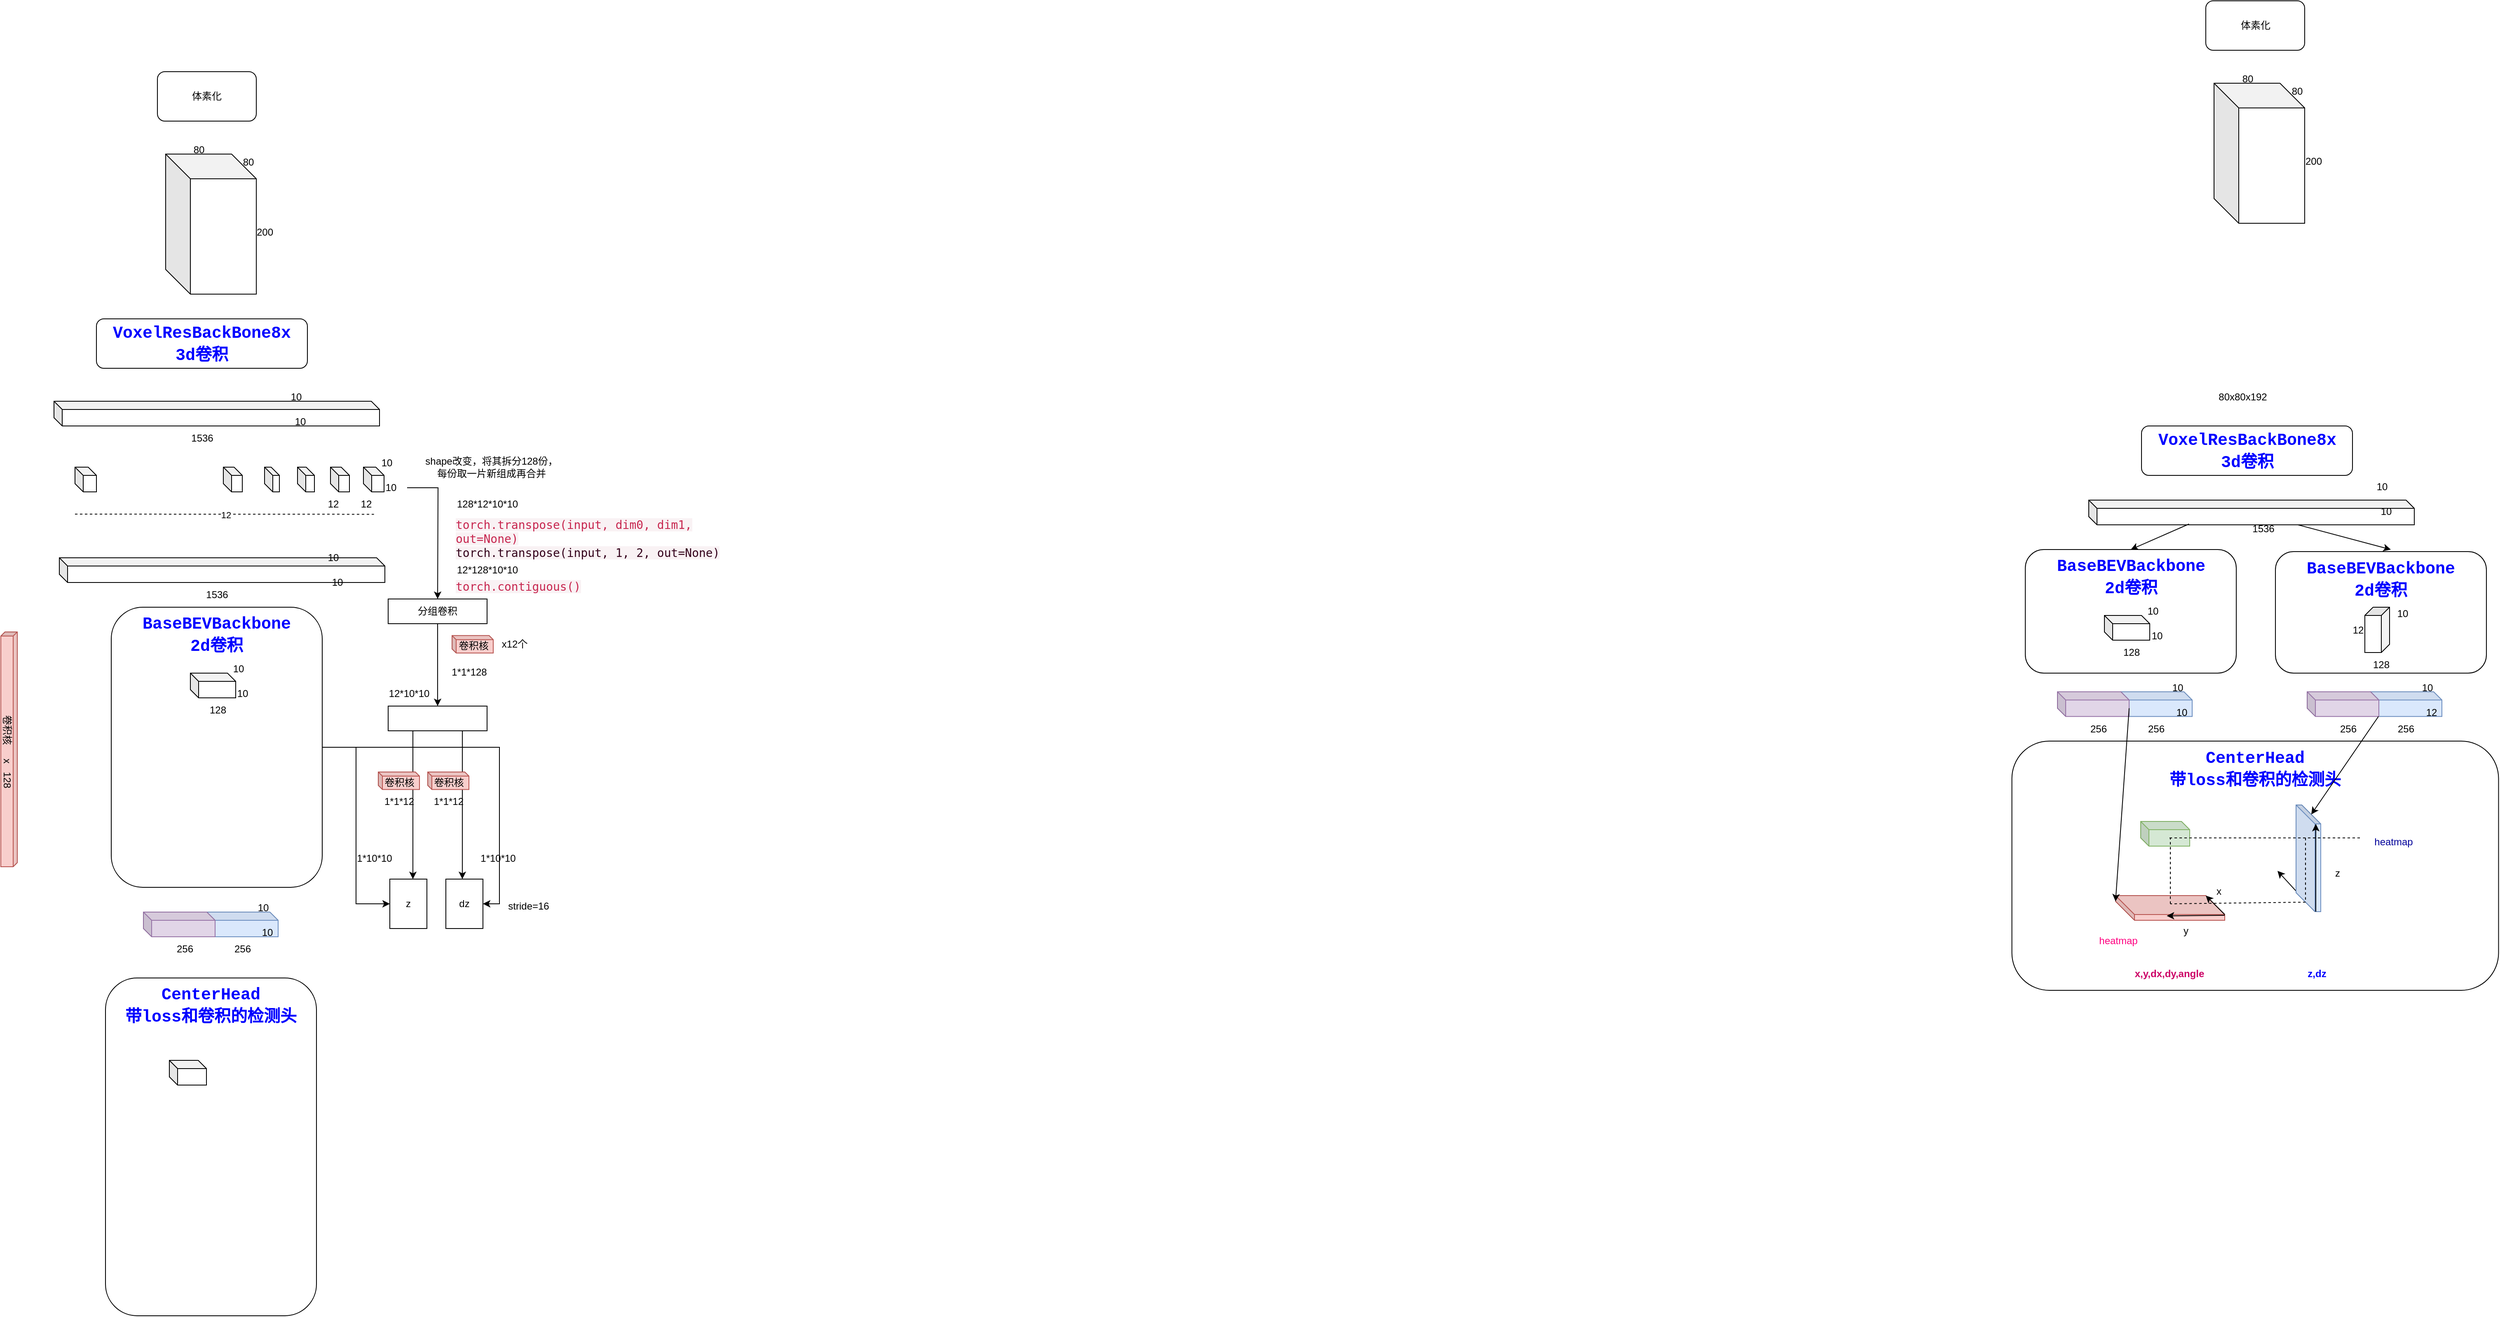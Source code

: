 <mxfile version="26.1.1">
  <diagram name="第 1 页" id="SP2U-7Wt1fsIOUwvj4gY">
    <mxGraphModel dx="1050" dy="1794" grid="1" gridSize="10" guides="1" tooltips="1" connect="1" arrows="1" fold="1" page="1" pageScale="1" pageWidth="827" pageHeight="1169" math="0" shadow="0">
      <root>
        <mxCell id="0" />
        <mxCell id="1" parent="0" />
        <mxCell id="IzOtXu-ou1Wxr031-CrI-1" value="体素化" style="rounded=1;whiteSpace=wrap;html=1;" parent="1" vertex="1">
          <mxGeometry x="300" y="20" width="120" height="60" as="geometry" />
        </mxCell>
        <mxCell id="IzOtXu-ou1Wxr031-CrI-2" value="&lt;div style=&quot;background-color: rgb(255, 255, 255); font-family: Consolas, &amp;quot;Courier New&amp;quot;, monospace; font-size: 20px; line-height: 27px; white-space: pre;&quot;&gt;&lt;span style=&quot;color: #0000ff;font-weight: bold;&quot;&gt;VoxelResBackBone8x&lt;br&gt;3d卷积&lt;/span&gt;&lt;/div&gt;" style="rounded=1;whiteSpace=wrap;html=1;" parent="1" vertex="1">
          <mxGeometry x="226" y="320" width="256" height="60" as="geometry" />
        </mxCell>
        <mxCell id="IzOtXu-ou1Wxr031-CrI-83" style="edgeStyle=orthogonalEdgeStyle;rounded=0;orthogonalLoop=1;jettySize=auto;html=1;exitX=1;exitY=0.5;exitDx=0;exitDy=0;entryX=0;entryY=0.5;entryDx=0;entryDy=0;" parent="1" source="IzOtXu-ou1Wxr031-CrI-3" target="IzOtXu-ou1Wxr031-CrI-71" edge="1">
          <mxGeometry relative="1" as="geometry" />
        </mxCell>
        <mxCell id="IzOtXu-ou1Wxr031-CrI-84" style="edgeStyle=orthogonalEdgeStyle;rounded=0;orthogonalLoop=1;jettySize=auto;html=1;exitX=1;exitY=0.5;exitDx=0;exitDy=0;entryX=1;entryY=0.5;entryDx=0;entryDy=0;" parent="1" source="IzOtXu-ou1Wxr031-CrI-3" target="IzOtXu-ou1Wxr031-CrI-72" edge="1">
          <mxGeometry relative="1" as="geometry" />
        </mxCell>
        <mxCell id="IzOtXu-ou1Wxr031-CrI-3" value="&lt;div style=&quot;background-color: rgb(255, 255, 255); font-family: Consolas, &amp;quot;Courier New&amp;quot;, monospace; font-size: 20px; line-height: 27px; white-space: pre;&quot;&gt;&lt;div style=&quot;line-height: 27px;&quot;&gt;&lt;span style=&quot;color: #0000ff;font-weight: bold;&quot;&gt;BaseBEVBackbone&lt;br/&gt;2d卷积&lt;/span&gt;&lt;/div&gt;&lt;/div&gt;" style="rounded=1;whiteSpace=wrap;html=1;verticalAlign=top;" parent="1" vertex="1">
          <mxGeometry x="244" y="670" width="256" height="340" as="geometry" />
        </mxCell>
        <mxCell id="IzOtXu-ou1Wxr031-CrI-4" value="&lt;div style=&quot;background-color: rgb(255, 255, 255); font-family: Consolas, &amp;quot;Courier New&amp;quot;, monospace; font-size: 20px; line-height: 27px; white-space: pre;&quot;&gt;&lt;div style=&quot;line-height: 27px;&quot;&gt;&lt;div style=&quot;line-height: 27px;&quot;&gt;&lt;span style=&quot;color: #0000ff;font-weight: bold;&quot;&gt;CenterHead&lt;br/&gt;带loss和卷积的检测头&lt;/span&gt;&lt;/div&gt;&lt;/div&gt;&lt;/div&gt;" style="rounded=1;whiteSpace=wrap;html=1;verticalAlign=top;" parent="1" vertex="1">
          <mxGeometry x="237" y="1120" width="256" height="410" as="geometry" />
        </mxCell>
        <mxCell id="IzOtXu-ou1Wxr031-CrI-5" value="" style="shape=cube;whiteSpace=wrap;html=1;boundedLbl=1;backgroundOutline=1;darkOpacity=0.05;darkOpacity2=0.1;size=30;" parent="1" vertex="1">
          <mxGeometry x="310" y="120" width="110" height="170" as="geometry" />
        </mxCell>
        <mxCell id="IzOtXu-ou1Wxr031-CrI-6" value="80" style="text;html=1;align=center;verticalAlign=middle;resizable=0;points=[];autosize=1;strokeColor=none;fillColor=none;" parent="1" vertex="1">
          <mxGeometry x="330" y="100" width="40" height="30" as="geometry" />
        </mxCell>
        <mxCell id="IzOtXu-ou1Wxr031-CrI-7" value="80" style="text;html=1;align=center;verticalAlign=middle;resizable=0;points=[];autosize=1;strokeColor=none;fillColor=none;" parent="1" vertex="1">
          <mxGeometry x="390" y="115" width="40" height="30" as="geometry" />
        </mxCell>
        <mxCell id="IzOtXu-ou1Wxr031-CrI-8" value="200" style="text;html=1;align=center;verticalAlign=middle;resizable=0;points=[];autosize=1;strokeColor=none;fillColor=none;" parent="1" vertex="1">
          <mxGeometry x="410" y="200" width="40" height="30" as="geometry" />
        </mxCell>
        <mxCell id="IzOtXu-ou1Wxr031-CrI-9" value="" style="shape=cube;whiteSpace=wrap;html=1;boundedLbl=1;backgroundOutline=1;darkOpacity=0.05;darkOpacity2=0.1;size=10;" parent="1" vertex="1">
          <mxGeometry x="174.5" y="420" width="395" height="30" as="geometry" />
        </mxCell>
        <mxCell id="IzOtXu-ou1Wxr031-CrI-12" value="1536" style="text;html=1;align=center;verticalAlign=middle;resizable=0;points=[];autosize=1;strokeColor=none;fillColor=none;" parent="1" vertex="1">
          <mxGeometry x="329" y="450" width="50" height="30" as="geometry" />
        </mxCell>
        <mxCell id="IzOtXu-ou1Wxr031-CrI-13" value="" style="shape=cube;whiteSpace=wrap;html=1;boundedLbl=1;backgroundOutline=1;darkOpacity=0.05;darkOpacity2=0.1;size=10;" parent="1" vertex="1">
          <mxGeometry x="550" y="500" width="25" height="30" as="geometry" />
        </mxCell>
        <mxCell id="IzOtXu-ou1Wxr031-CrI-56" style="edgeStyle=orthogonalEdgeStyle;rounded=0;orthogonalLoop=1;jettySize=auto;html=1;" parent="1" source="IzOtXu-ou1Wxr031-CrI-14" edge="1">
          <mxGeometry relative="1" as="geometry">
            <mxPoint x="640" y="660" as="targetPoint" />
          </mxGeometry>
        </mxCell>
        <mxCell id="IzOtXu-ou1Wxr031-CrI-14" value="10" style="text;html=1;align=center;verticalAlign=middle;resizable=0;points=[];autosize=1;strokeColor=none;fillColor=none;" parent="1" vertex="1">
          <mxGeometry x="563" y="510" width="40" height="30" as="geometry" />
        </mxCell>
        <mxCell id="IzOtXu-ou1Wxr031-CrI-15" value="10" style="text;html=1;align=center;verticalAlign=middle;resizable=0;points=[];autosize=1;strokeColor=none;fillColor=none;" parent="1" vertex="1">
          <mxGeometry x="558" y="480" width="40" height="30" as="geometry" />
        </mxCell>
        <mxCell id="IzOtXu-ou1Wxr031-CrI-16" value="12" style="text;html=1;align=center;verticalAlign=middle;resizable=0;points=[];autosize=1;strokeColor=none;fillColor=none;" parent="1" vertex="1">
          <mxGeometry x="532.5" y="530" width="40" height="30" as="geometry" />
        </mxCell>
        <mxCell id="IzOtXu-ou1Wxr031-CrI-24" value="" style="shape=cube;whiteSpace=wrap;html=1;boundedLbl=1;backgroundOutline=1;darkOpacity=0.05;darkOpacity2=0.1;size=10;" parent="1" vertex="1">
          <mxGeometry x="510" y="500" width="23" height="30" as="geometry" />
        </mxCell>
        <mxCell id="IzOtXu-ou1Wxr031-CrI-25" value="" style="shape=cube;whiteSpace=wrap;html=1;boundedLbl=1;backgroundOutline=1;darkOpacity=0.05;darkOpacity2=0.1;size=10;" parent="1" vertex="1">
          <mxGeometry x="470" y="500" width="20.5" height="30" as="geometry" />
        </mxCell>
        <mxCell id="IzOtXu-ou1Wxr031-CrI-26" value="" style="shape=cube;whiteSpace=wrap;html=1;boundedLbl=1;backgroundOutline=1;darkOpacity=0.05;darkOpacity2=0.1;size=10;" parent="1" vertex="1">
          <mxGeometry x="430" y="500" width="18" height="30" as="geometry" />
        </mxCell>
        <mxCell id="IzOtXu-ou1Wxr031-CrI-27" value="" style="shape=cube;whiteSpace=wrap;html=1;boundedLbl=1;backgroundOutline=1;darkOpacity=0.05;darkOpacity2=0.1;size=10;" parent="1" vertex="1">
          <mxGeometry x="380" y="500" width="23" height="30" as="geometry" />
        </mxCell>
        <mxCell id="IzOtXu-ou1Wxr031-CrI-29" value="" style="shape=cube;whiteSpace=wrap;html=1;boundedLbl=1;backgroundOutline=1;darkOpacity=0.05;darkOpacity2=0.1;size=10;" parent="1" vertex="1">
          <mxGeometry x="200" y="500" width="26" height="30" as="geometry" />
        </mxCell>
        <mxCell id="IzOtXu-ou1Wxr031-CrI-30" value="12" style="text;html=1;align=center;verticalAlign=middle;resizable=0;points=[];autosize=1;strokeColor=none;fillColor=none;" parent="1" vertex="1">
          <mxGeometry x="493" y="530" width="40" height="30" as="geometry" />
        </mxCell>
        <mxCell id="IzOtXu-ou1Wxr031-CrI-31" value="" style="endArrow=none;dashed=1;html=1;rounded=0;entryX=0.757;entryY=0.907;entryDx=0;entryDy=0;entryPerimeter=0;" parent="1" target="IzOtXu-ou1Wxr031-CrI-16" edge="1">
          <mxGeometry width="50" height="50" relative="1" as="geometry">
            <mxPoint x="200" y="557" as="sourcePoint" />
            <mxPoint x="440" y="500" as="targetPoint" />
          </mxGeometry>
        </mxCell>
        <mxCell id="IzOtXu-ou1Wxr031-CrI-32" value="12" style="edgeLabel;html=1;align=center;verticalAlign=middle;resizable=0;points=[];" parent="IzOtXu-ou1Wxr031-CrI-31" vertex="1" connectable="0">
          <mxGeometry x="0.008" y="-1" relative="1" as="geometry">
            <mxPoint as="offset" />
          </mxGeometry>
        </mxCell>
        <mxCell id="IzOtXu-ou1Wxr031-CrI-33" value="" style="shape=cube;whiteSpace=wrap;html=1;boundedLbl=1;backgroundOutline=1;darkOpacity=0.05;darkOpacity2=0.1;size=10;" parent="1" vertex="1">
          <mxGeometry x="181" y="610" width="395" height="30" as="geometry" />
        </mxCell>
        <mxCell id="IzOtXu-ou1Wxr031-CrI-34" value="1536" style="text;html=1;align=center;verticalAlign=middle;resizable=0;points=[];autosize=1;strokeColor=none;fillColor=none;" parent="1" vertex="1">
          <mxGeometry x="347" y="640" width="50" height="30" as="geometry" />
        </mxCell>
        <mxCell id="IzOtXu-ou1Wxr031-CrI-35" value="10" style="text;html=1;align=center;verticalAlign=middle;resizable=0;points=[];autosize=1;strokeColor=none;fillColor=none;" parent="1" vertex="1">
          <mxGeometry x="453" y="430" width="40" height="30" as="geometry" />
        </mxCell>
        <mxCell id="IzOtXu-ou1Wxr031-CrI-36" value="10" style="text;html=1;align=center;verticalAlign=middle;resizable=0;points=[];autosize=1;strokeColor=none;fillColor=none;" parent="1" vertex="1">
          <mxGeometry x="448" y="400" width="40" height="30" as="geometry" />
        </mxCell>
        <mxCell id="IzOtXu-ou1Wxr031-CrI-37" value="10" style="text;html=1;align=center;verticalAlign=middle;resizable=0;points=[];autosize=1;strokeColor=none;fillColor=none;" parent="1" vertex="1">
          <mxGeometry x="498" y="625" width="40" height="30" as="geometry" />
        </mxCell>
        <mxCell id="IzOtXu-ou1Wxr031-CrI-38" value="10" style="text;html=1;align=center;verticalAlign=middle;resizable=0;points=[];autosize=1;strokeColor=none;fillColor=none;" parent="1" vertex="1">
          <mxGeometry x="493" y="595" width="40" height="30" as="geometry" />
        </mxCell>
        <mxCell id="IzOtXu-ou1Wxr031-CrI-41" value="" style="shape=cube;whiteSpace=wrap;html=1;boundedLbl=1;backgroundOutline=1;darkOpacity=0.05;darkOpacity2=0.1;size=10;" parent="1" vertex="1">
          <mxGeometry x="340" y="750" width="55" height="30" as="geometry" />
        </mxCell>
        <mxCell id="IzOtXu-ou1Wxr031-CrI-42" value="10" style="text;html=1;align=center;verticalAlign=middle;resizable=0;points=[];autosize=1;strokeColor=none;fillColor=none;" parent="1" vertex="1">
          <mxGeometry x="383" y="760" width="40" height="30" as="geometry" />
        </mxCell>
        <mxCell id="IzOtXu-ou1Wxr031-CrI-43" value="10" style="text;html=1;align=center;verticalAlign=middle;resizable=0;points=[];autosize=1;strokeColor=none;fillColor=none;" parent="1" vertex="1">
          <mxGeometry x="378" y="730" width="40" height="30" as="geometry" />
        </mxCell>
        <mxCell id="IzOtXu-ou1Wxr031-CrI-44" value="128" style="text;html=1;align=center;verticalAlign=middle;resizable=0;points=[];autosize=1;strokeColor=none;fillColor=none;" parent="1" vertex="1">
          <mxGeometry x="352.5" y="780" width="40" height="30" as="geometry" />
        </mxCell>
        <mxCell id="IzOtXu-ou1Wxr031-CrI-45" value="卷积核&amp;nbsp; &amp;nbsp; &amp;nbsp;x&amp;nbsp; &amp;nbsp;128" style="shape=cube;whiteSpace=wrap;html=1;boundedLbl=1;backgroundOutline=1;darkOpacity=0.05;darkOpacity2=0.1;size=5;rotation=90;fillColor=#f8cecc;strokeColor=#b85450;" parent="1" vertex="1">
          <mxGeometry x="-22.5" y="832.5" width="285" height="20" as="geometry" />
        </mxCell>
        <mxCell id="IzOtXu-ou1Wxr031-CrI-46" value="" style="shape=cube;whiteSpace=wrap;html=1;boundedLbl=1;backgroundOutline=1;darkOpacity=0.05;darkOpacity2=0.1;size=10;fillColor=#dae8fc;strokeColor=#6c8ebf;" parent="1" vertex="1">
          <mxGeometry x="359.5" y="1040" width="87" height="30" as="geometry" />
        </mxCell>
        <mxCell id="IzOtXu-ou1Wxr031-CrI-47" value="10" style="text;html=1;align=center;verticalAlign=middle;resizable=0;points=[];autosize=1;strokeColor=none;fillColor=none;" parent="1" vertex="1">
          <mxGeometry x="413" y="1050" width="40" height="30" as="geometry" />
        </mxCell>
        <mxCell id="IzOtXu-ou1Wxr031-CrI-48" value="10" style="text;html=1;align=center;verticalAlign=middle;resizable=0;points=[];autosize=1;strokeColor=none;fillColor=none;" parent="1" vertex="1">
          <mxGeometry x="408" y="1020" width="40" height="30" as="geometry" />
        </mxCell>
        <mxCell id="IzOtXu-ou1Wxr031-CrI-49" value="256" style="text;html=1;align=center;verticalAlign=middle;resizable=0;points=[];autosize=1;strokeColor=none;fillColor=none;" parent="1" vertex="1">
          <mxGeometry x="382.5" y="1070" width="40" height="30" as="geometry" />
        </mxCell>
        <mxCell id="IzOtXu-ou1Wxr031-CrI-50" value="" style="shape=cube;whiteSpace=wrap;html=1;boundedLbl=1;backgroundOutline=1;darkOpacity=0.05;darkOpacity2=0.1;size=10;fillColor=#e1d5e7;strokeColor=#9673a6;" parent="1" vertex="1">
          <mxGeometry x="283" y="1040" width="87" height="30" as="geometry" />
        </mxCell>
        <mxCell id="IzOtXu-ou1Wxr031-CrI-51" value="256" style="text;html=1;align=center;verticalAlign=middle;resizable=0;points=[];autosize=1;strokeColor=none;fillColor=none;" parent="1" vertex="1">
          <mxGeometry x="312.5" y="1070" width="40" height="30" as="geometry" />
        </mxCell>
        <mxCell id="IzOtXu-ou1Wxr031-CrI-52" value="" style="shape=cube;whiteSpace=wrap;html=1;boundedLbl=1;backgroundOutline=1;darkOpacity=0.05;darkOpacity2=0.1;size=10;" parent="1" vertex="1">
          <mxGeometry x="314.5" y="1220" width="45" height="30" as="geometry" />
        </mxCell>
        <mxCell id="IzOtXu-ou1Wxr031-CrI-57" value="卷积核&amp;nbsp;" style="shape=cube;whiteSpace=wrap;html=1;boundedLbl=1;backgroundOutline=1;darkOpacity=0.05;darkOpacity2=0.1;size=5;rotation=0;fillColor=#f8cecc;strokeColor=#b85450;" parent="1" vertex="1">
          <mxGeometry x="657.5" y="704.37" width="50" height="21.25" as="geometry" />
        </mxCell>
        <mxCell id="IzOtXu-ou1Wxr031-CrI-59" value="1*1*128" style="text;html=1;align=center;verticalAlign=middle;resizable=0;points=[];autosize=1;strokeColor=none;fillColor=none;" parent="1" vertex="1">
          <mxGeometry x="642.5" y="733.62" width="70" height="30" as="geometry" />
        </mxCell>
        <mxCell id="IzOtXu-ou1Wxr031-CrI-60" value="x12个" style="text;html=1;align=center;verticalAlign=middle;resizable=0;points=[];autosize=1;strokeColor=none;fillColor=none;" parent="1" vertex="1">
          <mxGeometry x="707.5" y="700" width="50" height="30" as="geometry" />
        </mxCell>
        <mxCell id="IzOtXu-ou1Wxr031-CrI-62" value="shape改变，将其拆分128份，&lt;div&gt;每份取一片新组成再合并&lt;/div&gt;" style="text;html=1;align=center;verticalAlign=middle;resizable=0;points=[];autosize=1;strokeColor=none;fillColor=none;" parent="1" vertex="1">
          <mxGeometry x="615" y="480" width="180" height="40" as="geometry" />
        </mxCell>
        <mxCell id="IzOtXu-ou1Wxr031-CrI-63" value="&lt;span style=&quot;color: rgb(199, 37, 78); font-family: &amp;quot;Source Code Pro&amp;quot;, &amp;quot;DejaVu Sans Mono&amp;quot;, &amp;quot;Ubuntu Mono&amp;quot;, &amp;quot;Anonymous Pro&amp;quot;, &amp;quot;Droid Sans Mono&amp;quot;, Menlo, Monaco, Consolas, Inconsolata, Courier, monospace, &amp;quot;PingFang SC&amp;quot;, &amp;quot;Microsoft YaHei&amp;quot;, sans-serif; font-size: 14px; font-style: normal; font-variant-ligatures: no-common-ligatures; font-variant-caps: normal; font-weight: 400; letter-spacing: normal; orphans: 2; text-align: start; text-indent: 0px; text-transform: none; widows: 2; word-spacing: 0px; -webkit-text-stroke-width: 0px; white-space: normal; background-color: rgb(249, 242, 244); text-decoration-thickness: initial; text-decoration-style: initial; text-decoration-color: initial; display: inline !important; float: none;&quot;&gt;torch.transpose(input, dim0, dim1, out=None)&lt;/span&gt;&lt;div&gt;&lt;span style=&quot;font-family: &amp;quot;Source Code Pro&amp;quot;, &amp;quot;DejaVu Sans Mono&amp;quot;, &amp;quot;Ubuntu Mono&amp;quot;, &amp;quot;Anonymous Pro&amp;quot;, &amp;quot;Droid Sans Mono&amp;quot;, Menlo, Monaco, Consolas, Inconsolata, Courier, monospace, &amp;quot;PingFang SC&amp;quot;, &amp;quot;Microsoft YaHei&amp;quot;, sans-serif; font-size: 14px; font-style: normal; font-variant-ligatures: no-common-ligatures; font-variant-caps: normal; font-weight: 400; letter-spacing: normal; orphans: 2; text-align: start; text-indent: 0px; text-transform: none; widows: 2; word-spacing: 0px; -webkit-text-stroke-width: 0px; white-space: normal; background-color: rgb(249, 242, 244); text-decoration-thickness: initial; text-decoration-style: initial; text-decoration-color: initial; float: none; display: inline !important;&quot;&gt;&lt;font color=&quot;#33001a&quot;&gt;torch.transpose(input, 1, 2, out=None)&lt;/font&gt;&lt;/span&gt;&lt;/div&gt;" style="text;whiteSpace=wrap;html=1;" parent="1" vertex="1">
          <mxGeometry x="660" y="555" width="370" height="40" as="geometry" />
        </mxCell>
        <mxCell id="IzOtXu-ou1Wxr031-CrI-64" value="&lt;span style=&quot;color: rgb(199, 37, 78); font-family: &amp;quot;Source Code Pro&amp;quot;, &amp;quot;DejaVu Sans Mono&amp;quot;, &amp;quot;Ubuntu Mono&amp;quot;, &amp;quot;Anonymous Pro&amp;quot;, &amp;quot;Droid Sans Mono&amp;quot;, Menlo, Monaco, Consolas, Inconsolata, Courier, monospace, &amp;quot;PingFang SC&amp;quot;, &amp;quot;Microsoft YaHei&amp;quot;, sans-serif; font-size: 14px; font-style: normal; font-variant-ligatures: no-common-ligatures; font-variant-caps: normal; font-weight: 400; letter-spacing: normal; orphans: 2; text-align: start; text-indent: 0px; text-transform: none; widows: 2; word-spacing: 0px; -webkit-text-stroke-width: 0px; white-space: normal; background-color: rgb(249, 242, 244); text-decoration-thickness: initial; text-decoration-style: initial; text-decoration-color: initial; display: inline !important; float: none;&quot;&gt;torch.contiguous()&lt;/span&gt;" style="text;whiteSpace=wrap;html=1;" parent="1" vertex="1">
          <mxGeometry x="660" y="630" width="170" height="40" as="geometry" />
        </mxCell>
        <mxCell id="IzOtXu-ou1Wxr031-CrI-65" value="128*12*10*10" style="text;html=1;align=center;verticalAlign=middle;resizable=0;points=[];autosize=1;strokeColor=none;fillColor=none;" parent="1" vertex="1">
          <mxGeometry x="650" y="530" width="100" height="30" as="geometry" />
        </mxCell>
        <mxCell id="IzOtXu-ou1Wxr031-CrI-66" value="12*128*10*10" style="text;html=1;align=center;verticalAlign=middle;resizable=0;points=[];autosize=1;strokeColor=none;fillColor=none;" parent="1" vertex="1">
          <mxGeometry x="650" y="610" width="100" height="30" as="geometry" />
        </mxCell>
        <mxCell id="IzOtXu-ou1Wxr031-CrI-70" value="" style="edgeStyle=orthogonalEdgeStyle;rounded=0;orthogonalLoop=1;jettySize=auto;html=1;" parent="1" source="IzOtXu-ou1Wxr031-CrI-67" target="IzOtXu-ou1Wxr031-CrI-69" edge="1">
          <mxGeometry relative="1" as="geometry" />
        </mxCell>
        <mxCell id="IzOtXu-ou1Wxr031-CrI-67" value="分组卷积" style="rounded=0;whiteSpace=wrap;html=1;" parent="1" vertex="1">
          <mxGeometry x="580" y="660" width="120" height="30" as="geometry" />
        </mxCell>
        <mxCell id="IzOtXu-ou1Wxr031-CrI-68" value="12*10*10" style="text;html=1;align=center;verticalAlign=middle;resizable=0;points=[];autosize=1;strokeColor=none;fillColor=none;" parent="1" vertex="1">
          <mxGeometry x="569.5" y="760" width="70" height="30" as="geometry" />
        </mxCell>
        <mxCell id="IzOtXu-ou1Wxr031-CrI-76" style="edgeStyle=orthogonalEdgeStyle;rounded=0;orthogonalLoop=1;jettySize=auto;html=1;exitX=0.25;exitY=1;exitDx=0;exitDy=0;" parent="1" source="IzOtXu-ou1Wxr031-CrI-69" edge="1">
          <mxGeometry relative="1" as="geometry">
            <mxPoint x="610" y="1000" as="targetPoint" />
          </mxGeometry>
        </mxCell>
        <mxCell id="IzOtXu-ou1Wxr031-CrI-69" value="" style="rounded=0;whiteSpace=wrap;html=1;" parent="1" vertex="1">
          <mxGeometry x="580" y="790" width="120" height="30" as="geometry" />
        </mxCell>
        <mxCell id="IzOtXu-ou1Wxr031-CrI-71" value="z" style="rounded=0;whiteSpace=wrap;html=1;" parent="1" vertex="1">
          <mxGeometry x="582" y="1000" width="45" height="60" as="geometry" />
        </mxCell>
        <mxCell id="IzOtXu-ou1Wxr031-CrI-72" value="dz" style="rounded=0;whiteSpace=wrap;html=1;" parent="1" vertex="1">
          <mxGeometry x="650" y="1000" width="45" height="60" as="geometry" />
        </mxCell>
        <mxCell id="IzOtXu-ou1Wxr031-CrI-73" value="卷积核&amp;nbsp;" style="shape=cube;whiteSpace=wrap;html=1;boundedLbl=1;backgroundOutline=1;darkOpacity=0.05;darkOpacity2=0.1;size=5;rotation=0;fillColor=#f8cecc;strokeColor=#b85450;" parent="1" vertex="1">
          <mxGeometry x="568" y="870" width="50" height="21.25" as="geometry" />
        </mxCell>
        <mxCell id="IzOtXu-ou1Wxr031-CrI-74" value="1*1*12" style="text;html=1;align=center;verticalAlign=middle;resizable=0;points=[];autosize=1;strokeColor=none;fillColor=none;" parent="1" vertex="1">
          <mxGeometry x="563" y="891.25" width="60" height="30" as="geometry" />
        </mxCell>
        <mxCell id="IzOtXu-ou1Wxr031-CrI-77" style="edgeStyle=orthogonalEdgeStyle;rounded=0;orthogonalLoop=1;jettySize=auto;html=1;exitX=0.25;exitY=1;exitDx=0;exitDy=0;" parent="1" edge="1">
          <mxGeometry relative="1" as="geometry">
            <mxPoint x="670" y="1000" as="targetPoint" />
            <mxPoint x="670" y="820" as="sourcePoint" />
          </mxGeometry>
        </mxCell>
        <mxCell id="IzOtXu-ou1Wxr031-CrI-78" value="卷积核&amp;nbsp;" style="shape=cube;whiteSpace=wrap;html=1;boundedLbl=1;backgroundOutline=1;darkOpacity=0.05;darkOpacity2=0.1;size=5;rotation=0;fillColor=#f8cecc;strokeColor=#b85450;" parent="1" vertex="1">
          <mxGeometry x="628" y="870" width="50" height="21.25" as="geometry" />
        </mxCell>
        <mxCell id="IzOtXu-ou1Wxr031-CrI-79" value="1*1*12" style="text;html=1;align=center;verticalAlign=middle;resizable=0;points=[];autosize=1;strokeColor=none;fillColor=none;" parent="1" vertex="1">
          <mxGeometry x="623" y="891.25" width="60" height="30" as="geometry" />
        </mxCell>
        <mxCell id="IzOtXu-ou1Wxr031-CrI-80" value="1*10*10" style="text;html=1;align=center;verticalAlign=middle;resizable=0;points=[];autosize=1;strokeColor=none;fillColor=none;" parent="1" vertex="1">
          <mxGeometry x="527.5" y="960" width="70" height="30" as="geometry" />
        </mxCell>
        <mxCell id="IzOtXu-ou1Wxr031-CrI-81" value="1*10*10" style="text;html=1;align=center;verticalAlign=middle;resizable=0;points=[];autosize=1;strokeColor=none;fillColor=none;" parent="1" vertex="1">
          <mxGeometry x="678" y="960" width="70" height="30" as="geometry" />
        </mxCell>
        <mxCell id="IzOtXu-ou1Wxr031-CrI-82" value="stride=16" style="text;html=1;align=center;verticalAlign=middle;resizable=0;points=[];autosize=1;strokeColor=none;fillColor=none;" parent="1" vertex="1">
          <mxGeometry x="715" y="1018" width="70" height="30" as="geometry" />
        </mxCell>
        <mxCell id="IzOtXu-ou1Wxr031-CrI-85" value="体素化" style="rounded=1;whiteSpace=wrap;html=1;" parent="1" vertex="1">
          <mxGeometry x="2785.5" y="-66" width="120" height="60" as="geometry" />
        </mxCell>
        <mxCell id="IzOtXu-ou1Wxr031-CrI-86" value="&lt;div style=&quot;background-color: rgb(255, 255, 255); font-family: Consolas, &amp;quot;Courier New&amp;quot;, monospace; font-size: 20px; line-height: 27px; white-space: pre;&quot;&gt;&lt;span style=&quot;color: #0000ff;font-weight: bold;&quot;&gt;VoxelResBackBone8x&lt;br&gt;3d卷积&lt;/span&gt;&lt;/div&gt;" style="rounded=1;whiteSpace=wrap;html=1;" parent="1" vertex="1">
          <mxGeometry x="2707.5" y="450" width="256" height="60" as="geometry" />
        </mxCell>
        <mxCell id="IzOtXu-ou1Wxr031-CrI-88" value="&lt;div style=&quot;background-color: rgb(255, 255, 255); font-family: Consolas, &amp;quot;Courier New&amp;quot;, monospace; font-size: 20px; line-height: 27px; white-space: pre;&quot;&gt;&lt;div style=&quot;line-height: 27px;&quot;&gt;&lt;span style=&quot;color: #0000ff;font-weight: bold;&quot;&gt;BaseBEVBackbone&lt;br/&gt;2d卷积&lt;/span&gt;&lt;/div&gt;&lt;/div&gt;" style="rounded=1;whiteSpace=wrap;html=1;verticalAlign=top;" parent="1" vertex="1">
          <mxGeometry x="2566.5" y="600" width="256" height="150" as="geometry" />
        </mxCell>
        <mxCell id="IzOtXu-ou1Wxr031-CrI-89" value="&lt;div style=&quot;background-color: rgb(255, 255, 255); font-family: Consolas, &amp;quot;Courier New&amp;quot;, monospace; font-size: 20px; line-height: 27px; white-space: pre;&quot;&gt;&lt;div style=&quot;line-height: 27px;&quot;&gt;&lt;div style=&quot;line-height: 27px;&quot;&gt;&lt;span style=&quot;color: #0000ff;font-weight: bold;&quot;&gt;CenterHead&lt;br/&gt;带loss和卷积的检测头&lt;/span&gt;&lt;/div&gt;&lt;/div&gt;&lt;/div&gt;" style="rounded=1;whiteSpace=wrap;html=1;verticalAlign=top;fillColor=none;" parent="1" vertex="1">
          <mxGeometry x="2550.25" y="832.5" width="590.5" height="302.5" as="geometry" />
        </mxCell>
        <mxCell id="IzOtXu-ou1Wxr031-CrI-90" value="" style="shape=cube;whiteSpace=wrap;html=1;boundedLbl=1;backgroundOutline=1;darkOpacity=0.05;darkOpacity2=0.1;size=30;" parent="1" vertex="1">
          <mxGeometry x="2795.5" y="34" width="110" height="170" as="geometry" />
        </mxCell>
        <mxCell id="IzOtXu-ou1Wxr031-CrI-91" value="80" style="text;html=1;align=center;verticalAlign=middle;resizable=0;points=[];autosize=1;strokeColor=none;fillColor=none;" parent="1" vertex="1">
          <mxGeometry x="2815.5" y="14" width="40" height="30" as="geometry" />
        </mxCell>
        <mxCell id="IzOtXu-ou1Wxr031-CrI-92" value="80" style="text;html=1;align=center;verticalAlign=middle;resizable=0;points=[];autosize=1;strokeColor=none;fillColor=none;" parent="1" vertex="1">
          <mxGeometry x="2875.5" y="29" width="40" height="30" as="geometry" />
        </mxCell>
        <mxCell id="IzOtXu-ou1Wxr031-CrI-93" value="200" style="text;html=1;align=center;verticalAlign=middle;resizable=0;points=[];autosize=1;strokeColor=none;fillColor=none;" parent="1" vertex="1">
          <mxGeometry x="2895.5" y="114" width="40" height="30" as="geometry" />
        </mxCell>
        <mxCell id="IzOtXu-ou1Wxr031-CrI-108" value="" style="shape=cube;whiteSpace=wrap;html=1;boundedLbl=1;backgroundOutline=1;darkOpacity=0.05;darkOpacity2=0.1;size=10;" parent="1" vertex="1">
          <mxGeometry x="2643.5" y="540" width="395" height="30" as="geometry" />
        </mxCell>
        <mxCell id="IzOtXu-ou1Wxr031-CrI-109" value="1536" style="text;html=1;align=center;verticalAlign=middle;resizable=0;points=[];autosize=1;strokeColor=none;fillColor=none;" parent="1" vertex="1">
          <mxGeometry x="2829.75" y="560" width="50" height="30" as="geometry" />
        </mxCell>
        <mxCell id="IzOtXu-ou1Wxr031-CrI-112" value="10" style="text;html=1;align=center;verticalAlign=middle;resizable=0;points=[];autosize=1;strokeColor=none;fillColor=none;" parent="1" vertex="1">
          <mxGeometry x="2983.5" y="539" width="40" height="30" as="geometry" />
        </mxCell>
        <mxCell id="IzOtXu-ou1Wxr031-CrI-113" value="10" style="text;html=1;align=center;verticalAlign=middle;resizable=0;points=[];autosize=1;strokeColor=none;fillColor=none;" parent="1" vertex="1">
          <mxGeometry x="2978.5" y="509" width="40" height="30" as="geometry" />
        </mxCell>
        <mxCell id="IzOtXu-ou1Wxr031-CrI-114" value="" style="shape=cube;whiteSpace=wrap;html=1;boundedLbl=1;backgroundOutline=1;darkOpacity=0.05;darkOpacity2=0.1;size=10;" parent="1" vertex="1">
          <mxGeometry x="2662.5" y="680" width="55" height="30" as="geometry" />
        </mxCell>
        <mxCell id="IzOtXu-ou1Wxr031-CrI-115" value="10" style="text;html=1;align=center;verticalAlign=middle;resizable=0;points=[];autosize=1;strokeColor=none;fillColor=none;" parent="1" vertex="1">
          <mxGeometry x="2705.5" y="690" width="40" height="30" as="geometry" />
        </mxCell>
        <mxCell id="IzOtXu-ou1Wxr031-CrI-116" value="10" style="text;html=1;align=center;verticalAlign=middle;resizable=0;points=[];autosize=1;strokeColor=none;fillColor=none;" parent="1" vertex="1">
          <mxGeometry x="2700.5" y="660" width="40" height="30" as="geometry" />
        </mxCell>
        <mxCell id="IzOtXu-ou1Wxr031-CrI-117" value="128" style="text;html=1;align=center;verticalAlign=middle;resizable=0;points=[];autosize=1;strokeColor=none;fillColor=none;" parent="1" vertex="1">
          <mxGeometry x="2675" y="710" width="40" height="30" as="geometry" />
        </mxCell>
        <mxCell id="IzOtXu-ou1Wxr031-CrI-119" value="" style="shape=cube;whiteSpace=wrap;html=1;boundedLbl=1;backgroundOutline=1;darkOpacity=0.05;darkOpacity2=0.1;size=10;fillColor=#dae8fc;strokeColor=#6c8ebf;" parent="1" vertex="1">
          <mxGeometry x="2682" y="772.62" width="87" height="30" as="geometry" />
        </mxCell>
        <mxCell id="IzOtXu-ou1Wxr031-CrI-120" value="10" style="text;html=1;align=center;verticalAlign=middle;resizable=0;points=[];autosize=1;strokeColor=none;fillColor=none;" parent="1" vertex="1">
          <mxGeometry x="2735.5" y="782.62" width="40" height="30" as="geometry" />
        </mxCell>
        <mxCell id="IzOtXu-ou1Wxr031-CrI-121" value="10" style="text;html=1;align=center;verticalAlign=middle;resizable=0;points=[];autosize=1;strokeColor=none;fillColor=none;" parent="1" vertex="1">
          <mxGeometry x="2730.5" y="752.62" width="40" height="30" as="geometry" />
        </mxCell>
        <mxCell id="IzOtXu-ou1Wxr031-CrI-122" value="256" style="text;html=1;align=center;verticalAlign=middle;resizable=0;points=[];autosize=1;strokeColor=none;fillColor=none;" parent="1" vertex="1">
          <mxGeometry x="2705" y="802.62" width="40" height="30" as="geometry" />
        </mxCell>
        <mxCell id="IzOtXu-ou1Wxr031-CrI-123" value="" style="shape=cube;whiteSpace=wrap;html=1;boundedLbl=1;backgroundOutline=1;darkOpacity=0.05;darkOpacity2=0.1;size=10;fillColor=#e1d5e7;strokeColor=#9673a6;" parent="1" vertex="1">
          <mxGeometry x="2605.5" y="772.62" width="87" height="30" as="geometry" />
        </mxCell>
        <mxCell id="IzOtXu-ou1Wxr031-CrI-124" value="256" style="text;html=1;align=center;verticalAlign=middle;resizable=0;points=[];autosize=1;strokeColor=none;fillColor=none;" parent="1" vertex="1">
          <mxGeometry x="2635" y="802.62" width="40" height="30" as="geometry" />
        </mxCell>
        <mxCell id="IzOtXu-ou1Wxr031-CrI-125" value="" style="shape=cube;whiteSpace=wrap;html=1;boundedLbl=1;backgroundOutline=1;darkOpacity=0.05;darkOpacity2=0.1;size=23;fillColor=#f8cecc;strokeColor=#b85450;" parent="1" vertex="1">
          <mxGeometry x="2676" y="1020.0" width="132.5" height="30" as="geometry" />
        </mxCell>
        <mxCell id="IzOtXu-ou1Wxr031-CrI-131" value="&lt;div style=&quot;background-color: rgb(255, 255, 255); font-family: Consolas, &amp;quot;Courier New&amp;quot;, monospace; font-size: 20px; line-height: 27px; white-space: pre;&quot;&gt;&lt;div style=&quot;line-height: 27px;&quot;&gt;&lt;span style=&quot;color: #0000ff;font-weight: bold;&quot;&gt;BaseBEVBackbone&lt;br/&gt;2d卷积&lt;/span&gt;&lt;/div&gt;&lt;/div&gt;" style="rounded=1;whiteSpace=wrap;html=1;verticalAlign=top;" parent="1" vertex="1">
          <mxGeometry x="2870" y="602.5" width="256" height="147.5" as="geometry" />
        </mxCell>
        <mxCell id="IzOtXu-ou1Wxr031-CrI-132" value="" style="shape=cube;whiteSpace=wrap;html=1;boundedLbl=1;backgroundOutline=1;darkOpacity=0.05;darkOpacity2=0.1;size=10;direction=south;" parent="1" vertex="1">
          <mxGeometry x="2978.5" y="670" width="30" height="55" as="geometry" />
        </mxCell>
        <mxCell id="IzOtXu-ou1Wxr031-CrI-133" value="12" style="text;html=1;align=center;verticalAlign=middle;resizable=0;points=[];autosize=1;strokeColor=none;fillColor=none;" parent="1" vertex="1">
          <mxGeometry x="2950" y="682.5" width="40" height="30" as="geometry" />
        </mxCell>
        <mxCell id="IzOtXu-ou1Wxr031-CrI-134" value="10" style="text;html=1;align=center;verticalAlign=middle;resizable=0;points=[];autosize=1;strokeColor=none;fillColor=none;" parent="1" vertex="1">
          <mxGeometry x="3004" y="662.5" width="40" height="30" as="geometry" />
        </mxCell>
        <mxCell id="IzOtXu-ou1Wxr031-CrI-135" value="128" style="text;html=1;align=center;verticalAlign=middle;resizable=0;points=[];autosize=1;strokeColor=none;fillColor=none;" parent="1" vertex="1">
          <mxGeometry x="2978" y="725" width="40" height="30" as="geometry" />
        </mxCell>
        <mxCell id="IzOtXu-ou1Wxr031-CrI-136" value="" style="shape=cube;whiteSpace=wrap;html=1;boundedLbl=1;backgroundOutline=1;darkOpacity=0.05;darkOpacity2=0.1;size=10;fillColor=#dae8fc;strokeColor=#6c8ebf;" parent="1" vertex="1">
          <mxGeometry x="2985" y="772.62" width="87" height="30" as="geometry" />
        </mxCell>
        <mxCell id="IzOtXu-ou1Wxr031-CrI-137" value="12" style="text;html=1;align=center;verticalAlign=middle;resizable=0;points=[];autosize=1;strokeColor=none;fillColor=none;" parent="1" vertex="1">
          <mxGeometry x="3038.5" y="782.62" width="40" height="30" as="geometry" />
        </mxCell>
        <mxCell id="IzOtXu-ou1Wxr031-CrI-138" value="10" style="text;html=1;align=center;verticalAlign=middle;resizable=0;points=[];autosize=1;strokeColor=none;fillColor=none;" parent="1" vertex="1">
          <mxGeometry x="3033.5" y="752.62" width="40" height="30" as="geometry" />
        </mxCell>
        <mxCell id="IzOtXu-ou1Wxr031-CrI-139" value="256" style="text;html=1;align=center;verticalAlign=middle;resizable=0;points=[];autosize=1;strokeColor=none;fillColor=none;" parent="1" vertex="1">
          <mxGeometry x="3008" y="802.62" width="40" height="30" as="geometry" />
        </mxCell>
        <mxCell id="IzOtXu-ou1Wxr031-CrI-140" value="" style="shape=cube;whiteSpace=wrap;html=1;boundedLbl=1;backgroundOutline=1;darkOpacity=0.05;darkOpacity2=0.1;size=10;fillColor=#e1d5e7;strokeColor=#9673a6;" parent="1" vertex="1">
          <mxGeometry x="2908.5" y="772.62" width="87" height="30" as="geometry" />
        </mxCell>
        <mxCell id="IzOtXu-ou1Wxr031-CrI-141" value="256" style="text;html=1;align=center;verticalAlign=middle;resizable=0;points=[];autosize=1;strokeColor=none;fillColor=none;" parent="1" vertex="1">
          <mxGeometry x="2938" y="802.62" width="40" height="30" as="geometry" />
        </mxCell>
        <mxCell id="IzOtXu-ou1Wxr031-CrI-143" value="heatmap" style="text;html=1;align=center;verticalAlign=middle;resizable=0;points=[];autosize=1;strokeColor=none;fillColor=none;fontColor=#000099;" parent="1" vertex="1">
          <mxGeometry x="2978" y="940.0" width="70" height="30" as="geometry" />
        </mxCell>
        <mxCell id="IzOtXu-ou1Wxr031-CrI-145" value="" style="shape=cube;whiteSpace=wrap;html=1;boundedLbl=1;backgroundOutline=1;darkOpacity=0.05;darkOpacity2=0.1;size=10;fillColor=#d5e8d4;strokeColor=#82b366;" parent="1" vertex="1">
          <mxGeometry x="2706.5" y="930.0" width="59.5" height="30" as="geometry" />
        </mxCell>
        <mxCell id="IzOtXu-ou1Wxr031-CrI-147" value="" style="endArrow=none;dashed=1;html=1;rounded=0;" parent="1" edge="1">
          <mxGeometry width="50" height="50" relative="1" as="geometry">
            <mxPoint x="2742.5" y="1030" as="sourcePoint" />
            <mxPoint x="2742.5" y="950.0" as="targetPoint" />
          </mxGeometry>
        </mxCell>
        <mxCell id="IzOtXu-ou1Wxr031-CrI-148" value="" style="endArrow=classic;html=1;rounded=0;" parent="1" source="IzOtXu-ou1Wxr031-CrI-142" edge="1">
          <mxGeometry width="50" height="50" relative="1" as="geometry">
            <mxPoint x="2924.379" y="890" as="sourcePoint" />
            <mxPoint x="2924.379" y="1040" as="targetPoint" />
          </mxGeometry>
        </mxCell>
        <mxCell id="IzOtXu-ou1Wxr031-CrI-149" value="" style="endArrow=classic;html=1;rounded=0;exitX=0;exitY=0;exitDx=129.5;exitDy=23;exitPerimeter=0;" parent="1" source="IzOtXu-ou1Wxr031-CrI-142" edge="1">
          <mxGeometry width="50" height="50" relative="1" as="geometry">
            <mxPoint x="2845" y="1060" as="sourcePoint" />
            <mxPoint x="2872.5" y="990.0" as="targetPoint" />
          </mxGeometry>
        </mxCell>
        <mxCell id="IzOtXu-ou1Wxr031-CrI-150" value="" style="endArrow=classic;html=1;rounded=0;exitX=1;exitY=1;exitDx=0;exitDy=0;exitPerimeter=0;entryX=0.469;entryY=1.021;entryDx=0;entryDy=0;entryPerimeter=0;" parent="1" edge="1">
          <mxGeometry width="50" height="50" relative="1" as="geometry">
            <mxPoint x="2808.5" y="1044" as="sourcePoint" />
            <mxPoint x="2738.143" y="1044.63" as="targetPoint" />
          </mxGeometry>
        </mxCell>
        <mxCell id="IzOtXu-ou1Wxr031-CrI-151" value="" style="endArrow=classic;html=1;rounded=0;" parent="1" target="IzOtXu-ou1Wxr031-CrI-125" edge="1">
          <mxGeometry width="50" height="50" relative="1" as="geometry">
            <mxPoint x="2807" y="1050" as="sourcePoint" />
            <mxPoint x="2857" y="1000.0" as="targetPoint" />
            <Array as="points" />
          </mxGeometry>
        </mxCell>
        <mxCell id="IzOtXu-ou1Wxr031-CrI-152" value="" style="endArrow=classic;html=1;rounded=0;entryX=0;entryY=0;entryDx=109.5;entryDy=0;entryPerimeter=0;exitX=0;exitY=0;exitDx=132.5;exitDy=23;exitPerimeter=0;" parent="1" source="IzOtXu-ou1Wxr031-CrI-125" target="IzOtXu-ou1Wxr031-CrI-125" edge="1">
          <mxGeometry width="50" height="50" relative="1" as="geometry">
            <mxPoint x="2808.5" y="1050" as="sourcePoint" />
            <mxPoint x="2858.5" y="1000.0" as="targetPoint" />
          </mxGeometry>
        </mxCell>
        <mxCell id="IzOtXu-ou1Wxr031-CrI-153" value="x" style="text;html=1;align=center;verticalAlign=middle;resizable=0;points=[];autosize=1;strokeColor=none;fillColor=none;" parent="1" vertex="1">
          <mxGeometry x="2785.5" y="1000" width="30" height="30" as="geometry" />
        </mxCell>
        <mxCell id="IzOtXu-ou1Wxr031-CrI-154" value="y" style="text;html=1;align=center;verticalAlign=middle;resizable=0;points=[];autosize=1;strokeColor=none;fillColor=none;" parent="1" vertex="1">
          <mxGeometry x="2745.5" y="1048" width="30" height="30" as="geometry" />
        </mxCell>
        <mxCell id="IzOtXu-ou1Wxr031-CrI-142" value="" style="shape=cube;whiteSpace=wrap;html=1;boundedLbl=1;backgroundOutline=1;darkOpacity=0.05;darkOpacity2=0.1;size=23;direction=south;flipH=1;fillColor=#dae8fc;strokeColor=#6c8ebf;" parent="1" vertex="1">
          <mxGeometry x="2895" y="910" width="30" height="129.5" as="geometry" />
        </mxCell>
        <mxCell id="IzOtXu-ou1Wxr031-CrI-155" value="" style="endArrow=classic;html=1;rounded=0;entryX=0;entryY=0;entryDx=23;entryDy=30;entryPerimeter=0;exitX=1;exitY=1;exitDx=0;exitDy=0;exitPerimeter=0;" parent="1" edge="1">
          <mxGeometry width="50" height="50" relative="1" as="geometry">
            <mxPoint x="2919.0" y="1039.5" as="sourcePoint" />
            <mxPoint x="2919.0" y="933.0" as="targetPoint" />
          </mxGeometry>
        </mxCell>
        <mxCell id="IzOtXu-ou1Wxr031-CrI-156" value="z" style="text;html=1;align=center;verticalAlign=middle;resizable=0;points=[];autosize=1;strokeColor=none;fillColor=none;" parent="1" vertex="1">
          <mxGeometry x="2930" y="978.0" width="30" height="30" as="geometry" />
        </mxCell>
        <mxCell id="IzOtXu-ou1Wxr031-CrI-146" value="" style="endArrow=none;dashed=1;html=1;rounded=0;entryX=0;entryY=0;entryDx=59.5;entryDy=10;entryPerimeter=0;" parent="1" edge="1">
          <mxGeometry width="50" height="50" relative="1" as="geometry">
            <mxPoint x="2972.5" y="950.0" as="sourcePoint" />
            <mxPoint x="2741" y="950.0" as="targetPoint" />
          </mxGeometry>
        </mxCell>
        <mxCell id="IzOtXu-ou1Wxr031-CrI-158" value="" style="endArrow=none;dashed=1;html=1;rounded=0;entryX=0;entryY=0;entryDx=118;entryDy=11.5;entryPerimeter=0;" parent="1" target="IzOtXu-ou1Wxr031-CrI-142" edge="1">
          <mxGeometry width="50" height="50" relative="1" as="geometry">
            <mxPoint x="2906.5" y="950.0" as="sourcePoint" />
            <mxPoint x="2972.5" y="900" as="targetPoint" />
          </mxGeometry>
        </mxCell>
        <mxCell id="IzOtXu-ou1Wxr031-CrI-159" value="" style="endArrow=none;dashed=1;html=1;rounded=0;exitX=0;exitY=0;exitDx=118;exitDy=11.5;exitPerimeter=0;" parent="1" source="IzOtXu-ou1Wxr031-CrI-142" edge="1">
          <mxGeometry width="50" height="50" relative="1" as="geometry">
            <mxPoint x="2922.5" y="950.0" as="sourcePoint" />
            <mxPoint x="2742.5" y="1030" as="targetPoint" />
          </mxGeometry>
        </mxCell>
        <mxCell id="IzOtXu-ou1Wxr031-CrI-161" value="heatmap" style="text;html=1;align=center;verticalAlign=middle;resizable=0;points=[];autosize=1;strokeColor=none;fillColor=none;fontColor=#FF0080;" parent="1" vertex="1">
          <mxGeometry x="2643.5" y="1060" width="70" height="30" as="geometry" />
        </mxCell>
        <mxCell id="IzOtXu-ou1Wxr031-CrI-164" value="x,y,dx,dy,angle" style="text;html=1;align=center;verticalAlign=middle;resizable=0;points=[];autosize=1;strokeColor=none;fillColor=none;fontStyle=1;fontColor=#CC0066;" parent="1" vertex="1">
          <mxGeometry x="2691" y="1100" width="100" height="30" as="geometry" />
        </mxCell>
        <mxCell id="IzOtXu-ou1Wxr031-CrI-165" value="z,dz" style="text;html=1;align=center;verticalAlign=middle;resizable=0;points=[];autosize=1;strokeColor=none;fillColor=none;fontColor=#0000FF;fontStyle=1" parent="1" vertex="1">
          <mxGeometry x="2894.5" y="1100" width="50" height="30" as="geometry" />
        </mxCell>
        <mxCell id="IzOtXu-ou1Wxr031-CrI-166" value="" style="endArrow=classic;html=1;rounded=0;entryX=0;entryY=0;entryDx=0;entryDy=7;exitX=0;exitY=0;exitDx=87;exitDy=20;exitPerimeter=0;entryPerimeter=0;" parent="1" source="IzOtXu-ou1Wxr031-CrI-123" target="IzOtXu-ou1Wxr031-CrI-125" edge="1">
          <mxGeometry width="50" height="50" relative="1" as="geometry">
            <mxPoint x="2820" y="923.62" as="sourcePoint" />
            <mxPoint x="2870" y="873.62" as="targetPoint" />
          </mxGeometry>
        </mxCell>
        <mxCell id="IzOtXu-ou1Wxr031-CrI-167" value="" style="endArrow=classic;html=1;rounded=0;exitX=0;exitY=0;exitDx=10;exitDy=30;exitPerimeter=0;entryX=0;entryY=0;entryDx=11.5;entryDy=18.5;entryPerimeter=0;" parent="1" source="IzOtXu-ou1Wxr031-CrI-136" target="IzOtXu-ou1Wxr031-CrI-142" edge="1">
          <mxGeometry width="50" height="50" relative="1" as="geometry">
            <mxPoint x="2820" y="923.62" as="sourcePoint" />
            <mxPoint x="2991" y="863.62" as="targetPoint" />
          </mxGeometry>
        </mxCell>
        <mxCell id="IzOtXu-ou1Wxr031-CrI-168" value="" style="endArrow=classic;html=1;rounded=0;entryX=0.5;entryY=0;entryDx=0;entryDy=0;exitX=0.308;exitY=0.967;exitDx=0;exitDy=0;exitPerimeter=0;" parent="1" source="IzOtXu-ou1Wxr031-CrI-108" target="IzOtXu-ou1Wxr031-CrI-88" edge="1">
          <mxGeometry width="50" height="50" relative="1" as="geometry">
            <mxPoint x="2820" y="650" as="sourcePoint" />
            <mxPoint x="2870" y="600" as="targetPoint" />
          </mxGeometry>
        </mxCell>
        <mxCell id="IzOtXu-ou1Wxr031-CrI-169" value="" style="endArrow=classic;html=1;rounded=0;" parent="1" source="IzOtXu-ou1Wxr031-CrI-108" edge="1">
          <mxGeometry width="50" height="50" relative="1" as="geometry">
            <mxPoint x="2820" y="650" as="sourcePoint" />
            <mxPoint x="3010" y="600" as="targetPoint" />
          </mxGeometry>
        </mxCell>
        <mxCell id="IzOtXu-ou1Wxr031-CrI-171" value="80x80x192" style="text;html=1;align=center;verticalAlign=middle;resizable=0;points=[];autosize=1;strokeColor=none;fillColor=none;" parent="1" vertex="1">
          <mxGeometry x="2790" y="400" width="80" height="30" as="geometry" />
        </mxCell>
      </root>
    </mxGraphModel>
  </diagram>
</mxfile>
